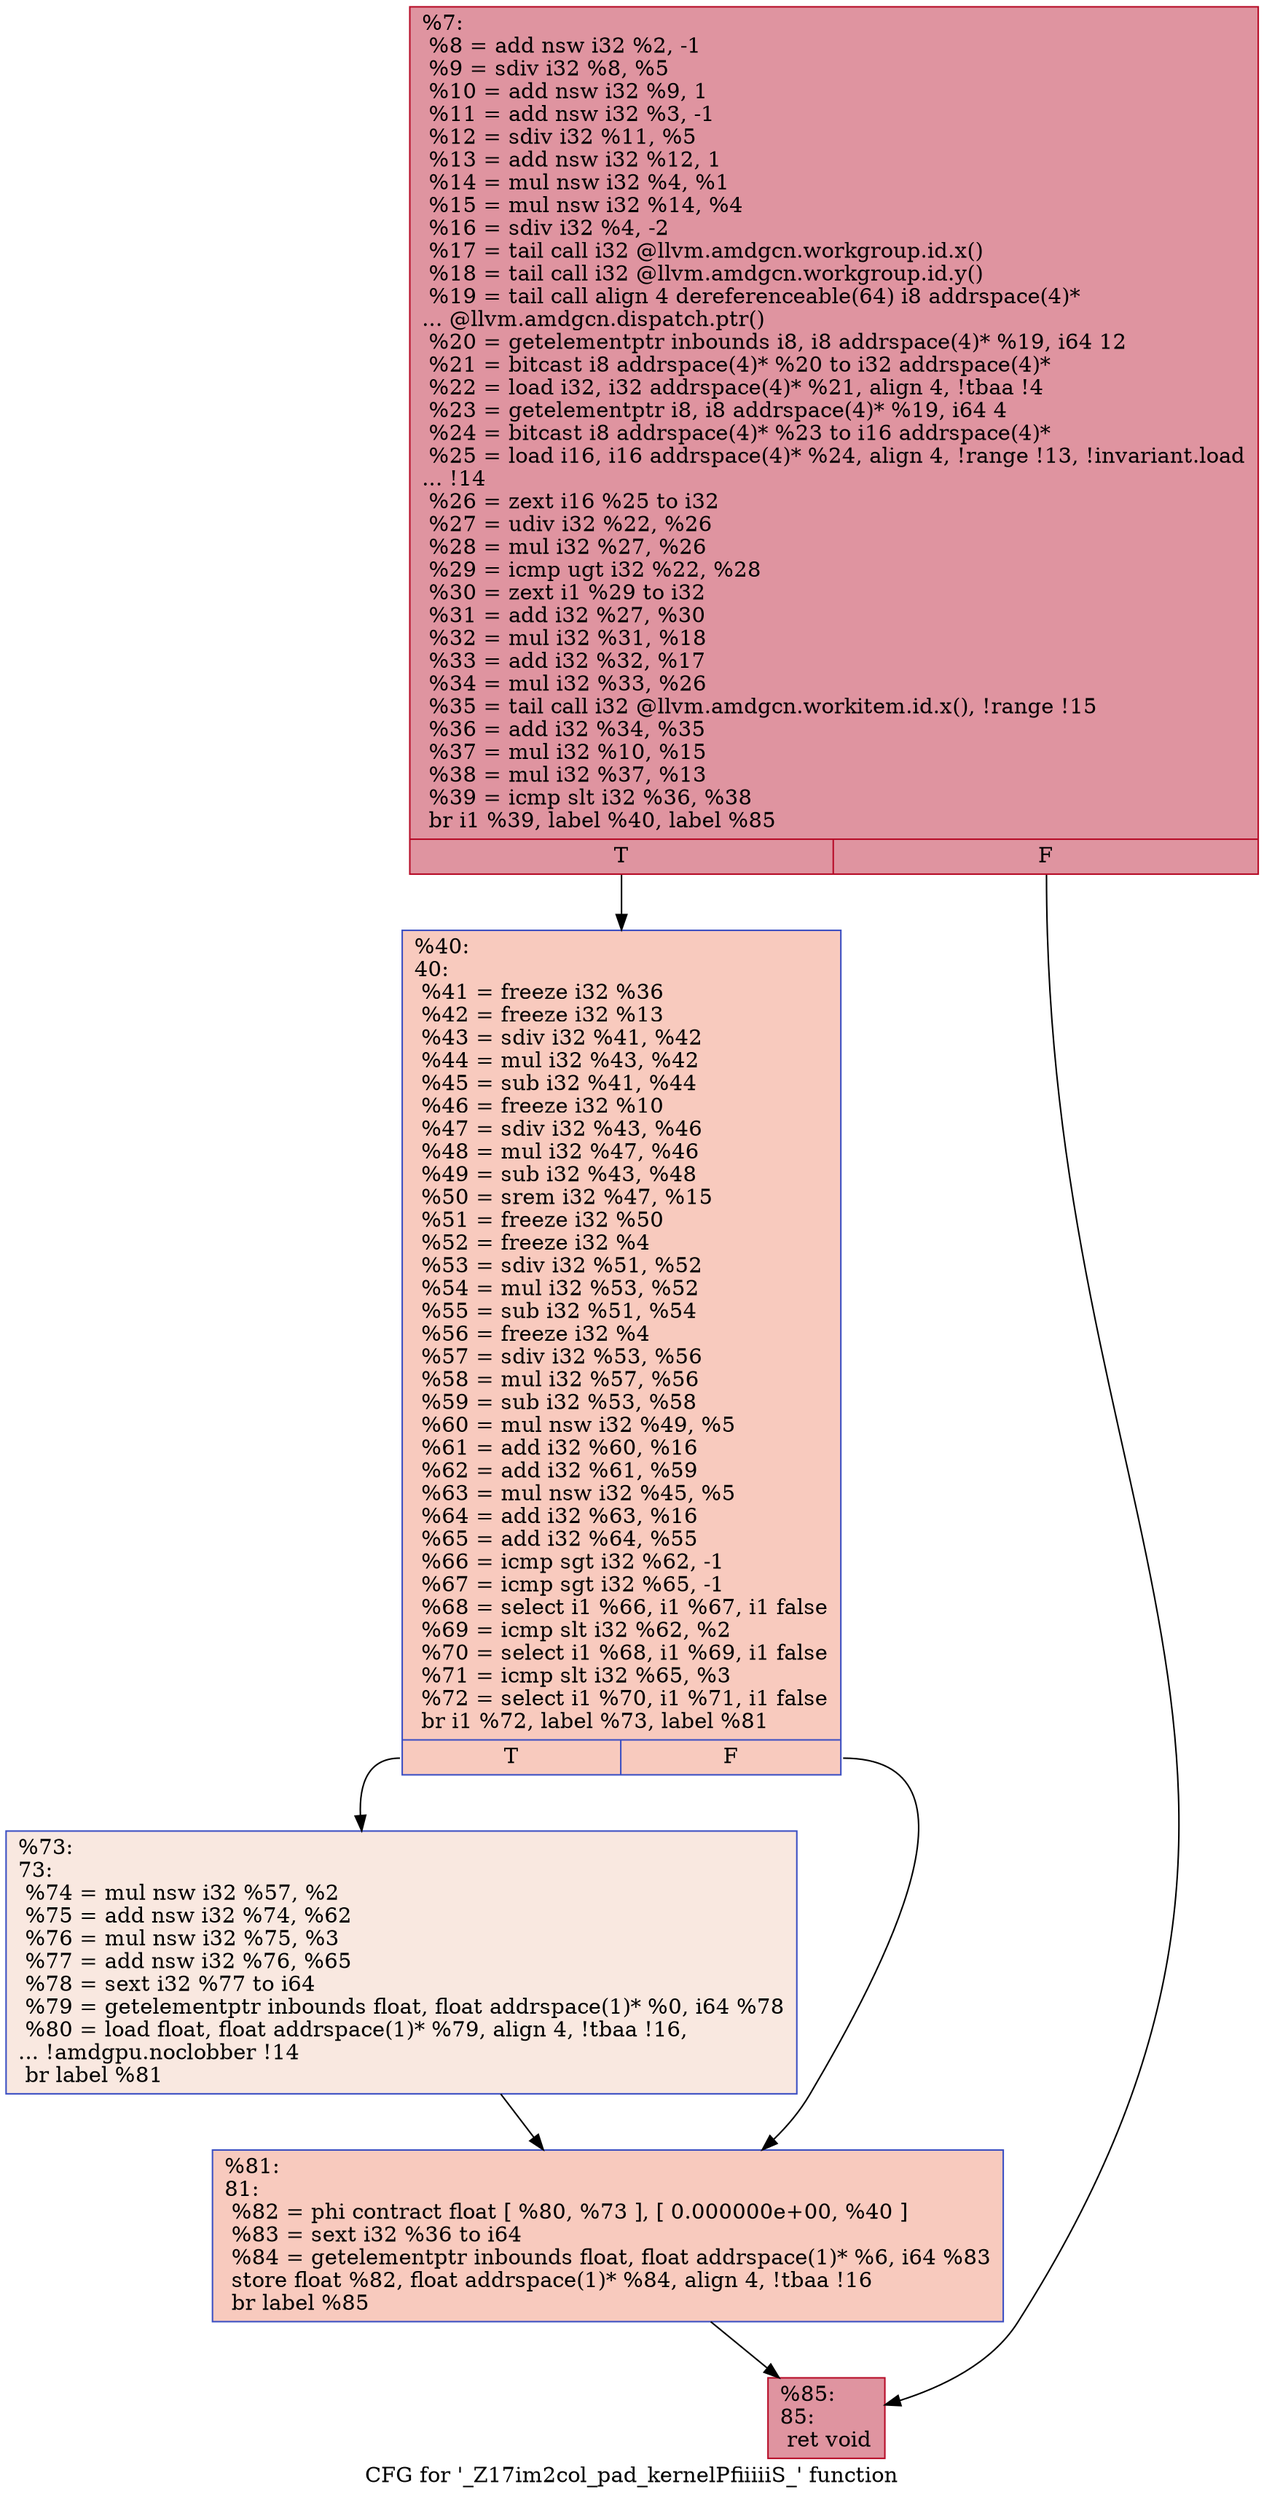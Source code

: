 digraph "CFG for '_Z17im2col_pad_kernelPfiiiiiS_' function" {
	label="CFG for '_Z17im2col_pad_kernelPfiiiiiS_' function";

	Node0x4908b30 [shape=record,color="#b70d28ff", style=filled, fillcolor="#b70d2870",label="{%7:\l  %8 = add nsw i32 %2, -1\l  %9 = sdiv i32 %8, %5\l  %10 = add nsw i32 %9, 1\l  %11 = add nsw i32 %3, -1\l  %12 = sdiv i32 %11, %5\l  %13 = add nsw i32 %12, 1\l  %14 = mul nsw i32 %4, %1\l  %15 = mul nsw i32 %14, %4\l  %16 = sdiv i32 %4, -2\l  %17 = tail call i32 @llvm.amdgcn.workgroup.id.x()\l  %18 = tail call i32 @llvm.amdgcn.workgroup.id.y()\l  %19 = tail call align 4 dereferenceable(64) i8 addrspace(4)*\l... @llvm.amdgcn.dispatch.ptr()\l  %20 = getelementptr inbounds i8, i8 addrspace(4)* %19, i64 12\l  %21 = bitcast i8 addrspace(4)* %20 to i32 addrspace(4)*\l  %22 = load i32, i32 addrspace(4)* %21, align 4, !tbaa !4\l  %23 = getelementptr i8, i8 addrspace(4)* %19, i64 4\l  %24 = bitcast i8 addrspace(4)* %23 to i16 addrspace(4)*\l  %25 = load i16, i16 addrspace(4)* %24, align 4, !range !13, !invariant.load\l... !14\l  %26 = zext i16 %25 to i32\l  %27 = udiv i32 %22, %26\l  %28 = mul i32 %27, %26\l  %29 = icmp ugt i32 %22, %28\l  %30 = zext i1 %29 to i32\l  %31 = add i32 %27, %30\l  %32 = mul i32 %31, %18\l  %33 = add i32 %32, %17\l  %34 = mul i32 %33, %26\l  %35 = tail call i32 @llvm.amdgcn.workitem.id.x(), !range !15\l  %36 = add i32 %34, %35\l  %37 = mul i32 %10, %15\l  %38 = mul i32 %37, %13\l  %39 = icmp slt i32 %36, %38\l  br i1 %39, label %40, label %85\l|{<s0>T|<s1>F}}"];
	Node0x4908b30:s0 -> Node0x490bae0;
	Node0x4908b30:s1 -> Node0x490bb70;
	Node0x490bae0 [shape=record,color="#3d50c3ff", style=filled, fillcolor="#ef886b70",label="{%40:\l40:                                               \l  %41 = freeze i32 %36\l  %42 = freeze i32 %13\l  %43 = sdiv i32 %41, %42\l  %44 = mul i32 %43, %42\l  %45 = sub i32 %41, %44\l  %46 = freeze i32 %10\l  %47 = sdiv i32 %43, %46\l  %48 = mul i32 %47, %46\l  %49 = sub i32 %43, %48\l  %50 = srem i32 %47, %15\l  %51 = freeze i32 %50\l  %52 = freeze i32 %4\l  %53 = sdiv i32 %51, %52\l  %54 = mul i32 %53, %52\l  %55 = sub i32 %51, %54\l  %56 = freeze i32 %4\l  %57 = sdiv i32 %53, %56\l  %58 = mul i32 %57, %56\l  %59 = sub i32 %53, %58\l  %60 = mul nsw i32 %49, %5\l  %61 = add i32 %60, %16\l  %62 = add i32 %61, %59\l  %63 = mul nsw i32 %45, %5\l  %64 = add i32 %63, %16\l  %65 = add i32 %64, %55\l  %66 = icmp sgt i32 %62, -1\l  %67 = icmp sgt i32 %65, -1\l  %68 = select i1 %66, i1 %67, i1 false\l  %69 = icmp slt i32 %62, %2\l  %70 = select i1 %68, i1 %69, i1 false\l  %71 = icmp slt i32 %65, %3\l  %72 = select i1 %70, i1 %71, i1 false\l  br i1 %72, label %73, label %81\l|{<s0>T|<s1>F}}"];
	Node0x490bae0:s0 -> Node0x490b510;
	Node0x490bae0:s1 -> Node0x490d0b0;
	Node0x490b510 [shape=record,color="#3d50c3ff", style=filled, fillcolor="#f1ccb870",label="{%73:\l73:                                               \l  %74 = mul nsw i32 %57, %2\l  %75 = add nsw i32 %74, %62\l  %76 = mul nsw i32 %75, %3\l  %77 = add nsw i32 %76, %65\l  %78 = sext i32 %77 to i64\l  %79 = getelementptr inbounds float, float addrspace(1)* %0, i64 %78\l  %80 = load float, float addrspace(1)* %79, align 4, !tbaa !16,\l... !amdgpu.noclobber !14\l  br label %81\l}"];
	Node0x490b510 -> Node0x490d0b0;
	Node0x490d0b0 [shape=record,color="#3d50c3ff", style=filled, fillcolor="#ef886b70",label="{%81:\l81:                                               \l  %82 = phi contract float [ %80, %73 ], [ 0.000000e+00, %40 ]\l  %83 = sext i32 %36 to i64\l  %84 = getelementptr inbounds float, float addrspace(1)* %6, i64 %83\l  store float %82, float addrspace(1)* %84, align 4, !tbaa !16\l  br label %85\l}"];
	Node0x490d0b0 -> Node0x490bb70;
	Node0x490bb70 [shape=record,color="#b70d28ff", style=filled, fillcolor="#b70d2870",label="{%85:\l85:                                               \l  ret void\l}"];
}
